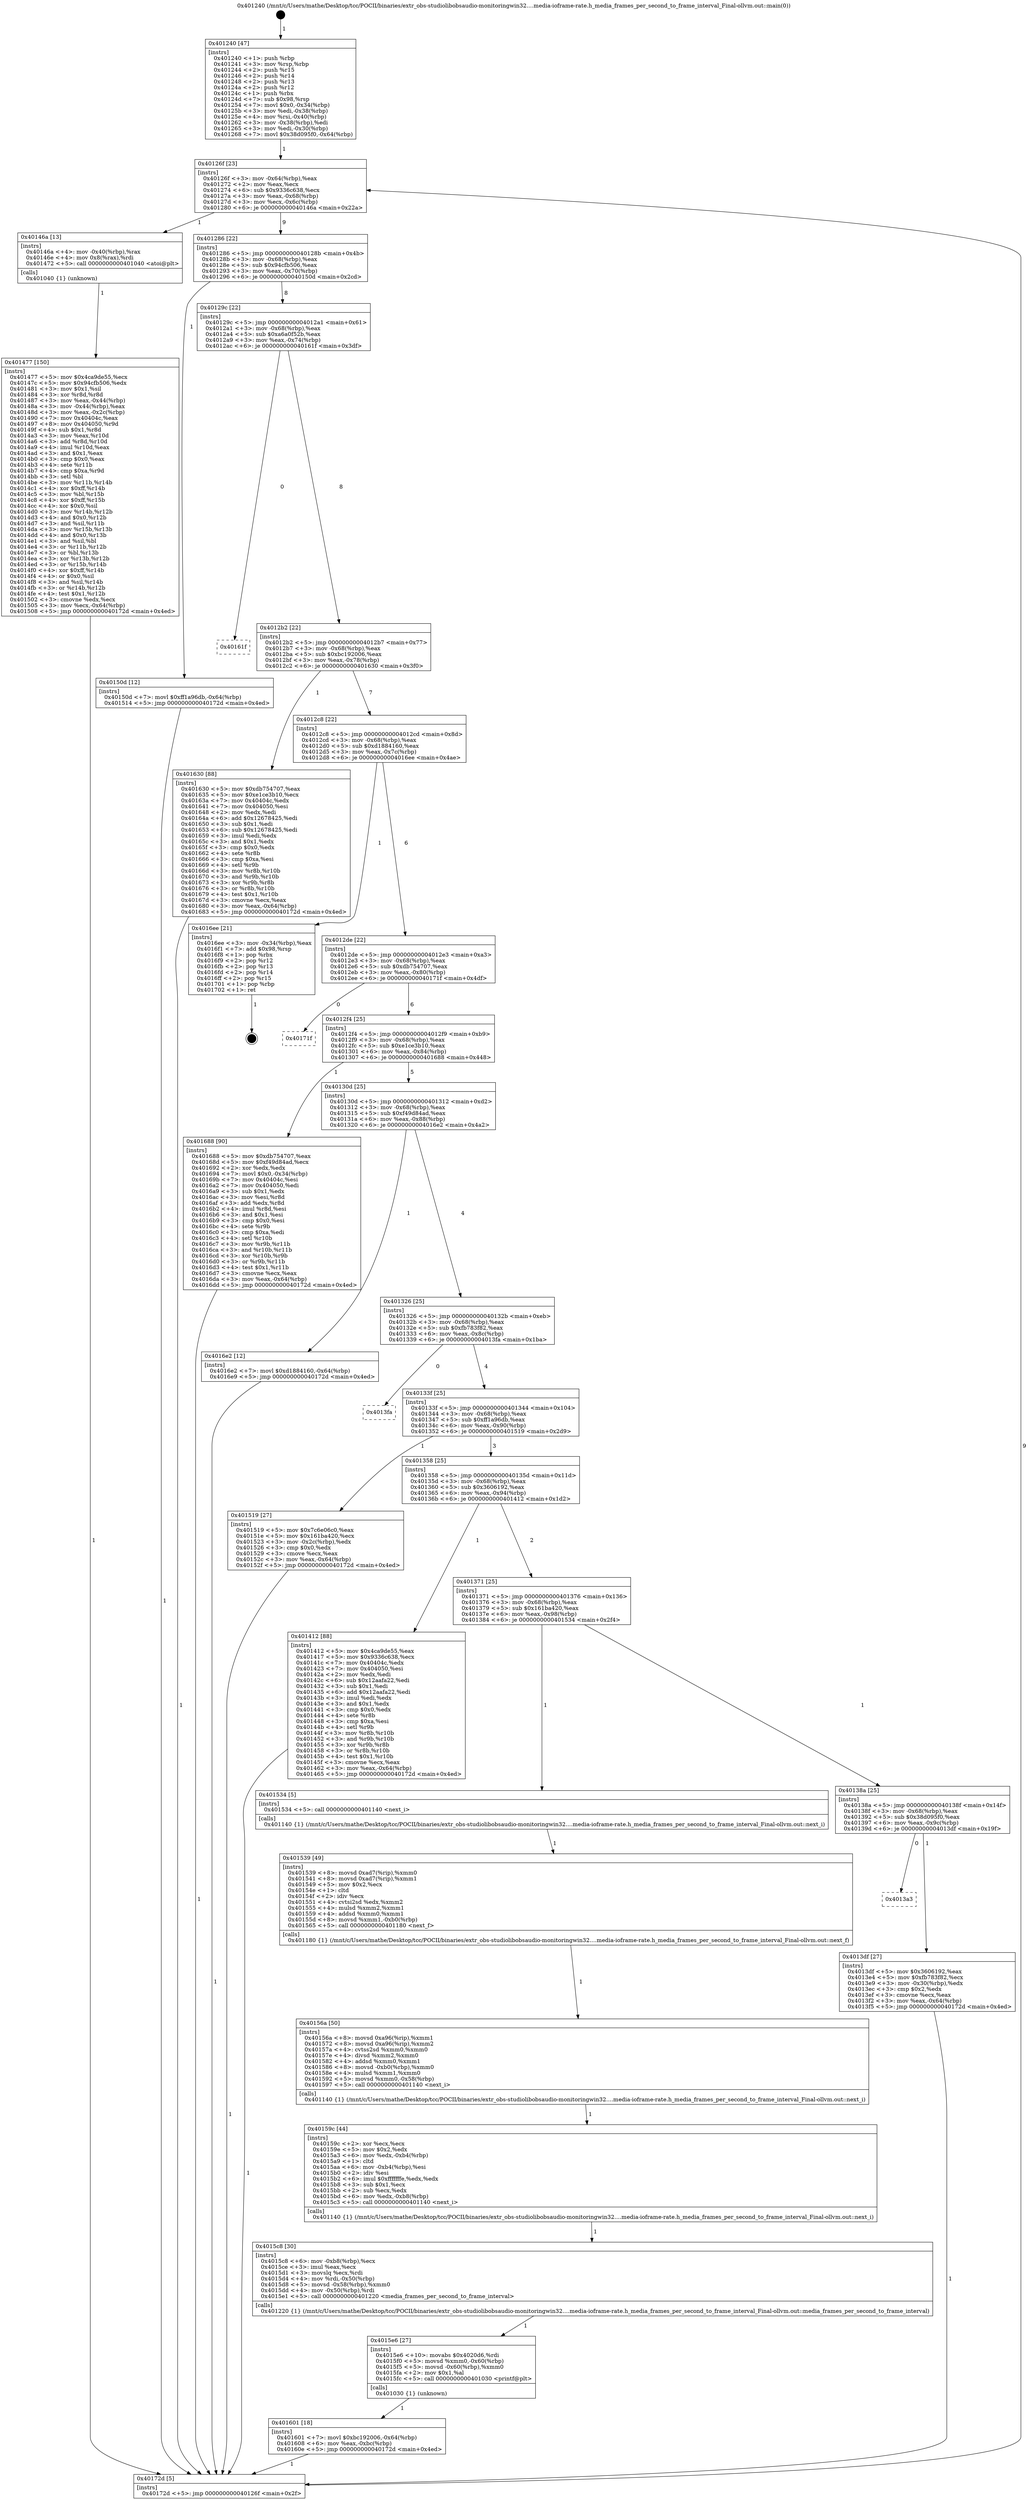 digraph "0x401240" {
  label = "0x401240 (/mnt/c/Users/mathe/Desktop/tcc/POCII/binaries/extr_obs-studiolibobsaudio-monitoringwin32....media-ioframe-rate.h_media_frames_per_second_to_frame_interval_Final-ollvm.out::main(0))"
  labelloc = "t"
  node[shape=record]

  Entry [label="",width=0.3,height=0.3,shape=circle,fillcolor=black,style=filled]
  "0x40126f" [label="{
     0x40126f [23]\l
     | [instrs]\l
     &nbsp;&nbsp;0x40126f \<+3\>: mov -0x64(%rbp),%eax\l
     &nbsp;&nbsp;0x401272 \<+2\>: mov %eax,%ecx\l
     &nbsp;&nbsp;0x401274 \<+6\>: sub $0x9336c638,%ecx\l
     &nbsp;&nbsp;0x40127a \<+3\>: mov %eax,-0x68(%rbp)\l
     &nbsp;&nbsp;0x40127d \<+3\>: mov %ecx,-0x6c(%rbp)\l
     &nbsp;&nbsp;0x401280 \<+6\>: je 000000000040146a \<main+0x22a\>\l
  }"]
  "0x40146a" [label="{
     0x40146a [13]\l
     | [instrs]\l
     &nbsp;&nbsp;0x40146a \<+4\>: mov -0x40(%rbp),%rax\l
     &nbsp;&nbsp;0x40146e \<+4\>: mov 0x8(%rax),%rdi\l
     &nbsp;&nbsp;0x401472 \<+5\>: call 0000000000401040 \<atoi@plt\>\l
     | [calls]\l
     &nbsp;&nbsp;0x401040 \{1\} (unknown)\l
  }"]
  "0x401286" [label="{
     0x401286 [22]\l
     | [instrs]\l
     &nbsp;&nbsp;0x401286 \<+5\>: jmp 000000000040128b \<main+0x4b\>\l
     &nbsp;&nbsp;0x40128b \<+3\>: mov -0x68(%rbp),%eax\l
     &nbsp;&nbsp;0x40128e \<+5\>: sub $0x94cfb506,%eax\l
     &nbsp;&nbsp;0x401293 \<+3\>: mov %eax,-0x70(%rbp)\l
     &nbsp;&nbsp;0x401296 \<+6\>: je 000000000040150d \<main+0x2cd\>\l
  }"]
  Exit [label="",width=0.3,height=0.3,shape=circle,fillcolor=black,style=filled,peripheries=2]
  "0x40150d" [label="{
     0x40150d [12]\l
     | [instrs]\l
     &nbsp;&nbsp;0x40150d \<+7\>: movl $0xff1a96db,-0x64(%rbp)\l
     &nbsp;&nbsp;0x401514 \<+5\>: jmp 000000000040172d \<main+0x4ed\>\l
  }"]
  "0x40129c" [label="{
     0x40129c [22]\l
     | [instrs]\l
     &nbsp;&nbsp;0x40129c \<+5\>: jmp 00000000004012a1 \<main+0x61\>\l
     &nbsp;&nbsp;0x4012a1 \<+3\>: mov -0x68(%rbp),%eax\l
     &nbsp;&nbsp;0x4012a4 \<+5\>: sub $0xa6a0f52b,%eax\l
     &nbsp;&nbsp;0x4012a9 \<+3\>: mov %eax,-0x74(%rbp)\l
     &nbsp;&nbsp;0x4012ac \<+6\>: je 000000000040161f \<main+0x3df\>\l
  }"]
  "0x401601" [label="{
     0x401601 [18]\l
     | [instrs]\l
     &nbsp;&nbsp;0x401601 \<+7\>: movl $0xbc192006,-0x64(%rbp)\l
     &nbsp;&nbsp;0x401608 \<+6\>: mov %eax,-0xbc(%rbp)\l
     &nbsp;&nbsp;0x40160e \<+5\>: jmp 000000000040172d \<main+0x4ed\>\l
  }"]
  "0x40161f" [label="{
     0x40161f\l
  }", style=dashed]
  "0x4012b2" [label="{
     0x4012b2 [22]\l
     | [instrs]\l
     &nbsp;&nbsp;0x4012b2 \<+5\>: jmp 00000000004012b7 \<main+0x77\>\l
     &nbsp;&nbsp;0x4012b7 \<+3\>: mov -0x68(%rbp),%eax\l
     &nbsp;&nbsp;0x4012ba \<+5\>: sub $0xbc192006,%eax\l
     &nbsp;&nbsp;0x4012bf \<+3\>: mov %eax,-0x78(%rbp)\l
     &nbsp;&nbsp;0x4012c2 \<+6\>: je 0000000000401630 \<main+0x3f0\>\l
  }"]
  "0x4015e6" [label="{
     0x4015e6 [27]\l
     | [instrs]\l
     &nbsp;&nbsp;0x4015e6 \<+10\>: movabs $0x4020d6,%rdi\l
     &nbsp;&nbsp;0x4015f0 \<+5\>: movsd %xmm0,-0x60(%rbp)\l
     &nbsp;&nbsp;0x4015f5 \<+5\>: movsd -0x60(%rbp),%xmm0\l
     &nbsp;&nbsp;0x4015fa \<+2\>: mov $0x1,%al\l
     &nbsp;&nbsp;0x4015fc \<+5\>: call 0000000000401030 \<printf@plt\>\l
     | [calls]\l
     &nbsp;&nbsp;0x401030 \{1\} (unknown)\l
  }"]
  "0x401630" [label="{
     0x401630 [88]\l
     | [instrs]\l
     &nbsp;&nbsp;0x401630 \<+5\>: mov $0xdb754707,%eax\l
     &nbsp;&nbsp;0x401635 \<+5\>: mov $0xe1ce3b10,%ecx\l
     &nbsp;&nbsp;0x40163a \<+7\>: mov 0x40404c,%edx\l
     &nbsp;&nbsp;0x401641 \<+7\>: mov 0x404050,%esi\l
     &nbsp;&nbsp;0x401648 \<+2\>: mov %edx,%edi\l
     &nbsp;&nbsp;0x40164a \<+6\>: add $0x12678425,%edi\l
     &nbsp;&nbsp;0x401650 \<+3\>: sub $0x1,%edi\l
     &nbsp;&nbsp;0x401653 \<+6\>: sub $0x12678425,%edi\l
     &nbsp;&nbsp;0x401659 \<+3\>: imul %edi,%edx\l
     &nbsp;&nbsp;0x40165c \<+3\>: and $0x1,%edx\l
     &nbsp;&nbsp;0x40165f \<+3\>: cmp $0x0,%edx\l
     &nbsp;&nbsp;0x401662 \<+4\>: sete %r8b\l
     &nbsp;&nbsp;0x401666 \<+3\>: cmp $0xa,%esi\l
     &nbsp;&nbsp;0x401669 \<+4\>: setl %r9b\l
     &nbsp;&nbsp;0x40166d \<+3\>: mov %r8b,%r10b\l
     &nbsp;&nbsp;0x401670 \<+3\>: and %r9b,%r10b\l
     &nbsp;&nbsp;0x401673 \<+3\>: xor %r9b,%r8b\l
     &nbsp;&nbsp;0x401676 \<+3\>: or %r8b,%r10b\l
     &nbsp;&nbsp;0x401679 \<+4\>: test $0x1,%r10b\l
     &nbsp;&nbsp;0x40167d \<+3\>: cmovne %ecx,%eax\l
     &nbsp;&nbsp;0x401680 \<+3\>: mov %eax,-0x64(%rbp)\l
     &nbsp;&nbsp;0x401683 \<+5\>: jmp 000000000040172d \<main+0x4ed\>\l
  }"]
  "0x4012c8" [label="{
     0x4012c8 [22]\l
     | [instrs]\l
     &nbsp;&nbsp;0x4012c8 \<+5\>: jmp 00000000004012cd \<main+0x8d\>\l
     &nbsp;&nbsp;0x4012cd \<+3\>: mov -0x68(%rbp),%eax\l
     &nbsp;&nbsp;0x4012d0 \<+5\>: sub $0xd1884160,%eax\l
     &nbsp;&nbsp;0x4012d5 \<+3\>: mov %eax,-0x7c(%rbp)\l
     &nbsp;&nbsp;0x4012d8 \<+6\>: je 00000000004016ee \<main+0x4ae\>\l
  }"]
  "0x4015c8" [label="{
     0x4015c8 [30]\l
     | [instrs]\l
     &nbsp;&nbsp;0x4015c8 \<+6\>: mov -0xb8(%rbp),%ecx\l
     &nbsp;&nbsp;0x4015ce \<+3\>: imul %eax,%ecx\l
     &nbsp;&nbsp;0x4015d1 \<+3\>: movslq %ecx,%rdi\l
     &nbsp;&nbsp;0x4015d4 \<+4\>: mov %rdi,-0x50(%rbp)\l
     &nbsp;&nbsp;0x4015d8 \<+5\>: movsd -0x58(%rbp),%xmm0\l
     &nbsp;&nbsp;0x4015dd \<+4\>: mov -0x50(%rbp),%rdi\l
     &nbsp;&nbsp;0x4015e1 \<+5\>: call 0000000000401220 \<media_frames_per_second_to_frame_interval\>\l
     | [calls]\l
     &nbsp;&nbsp;0x401220 \{1\} (/mnt/c/Users/mathe/Desktop/tcc/POCII/binaries/extr_obs-studiolibobsaudio-monitoringwin32....media-ioframe-rate.h_media_frames_per_second_to_frame_interval_Final-ollvm.out::media_frames_per_second_to_frame_interval)\l
  }"]
  "0x4016ee" [label="{
     0x4016ee [21]\l
     | [instrs]\l
     &nbsp;&nbsp;0x4016ee \<+3\>: mov -0x34(%rbp),%eax\l
     &nbsp;&nbsp;0x4016f1 \<+7\>: add $0x98,%rsp\l
     &nbsp;&nbsp;0x4016f8 \<+1\>: pop %rbx\l
     &nbsp;&nbsp;0x4016f9 \<+2\>: pop %r12\l
     &nbsp;&nbsp;0x4016fb \<+2\>: pop %r13\l
     &nbsp;&nbsp;0x4016fd \<+2\>: pop %r14\l
     &nbsp;&nbsp;0x4016ff \<+2\>: pop %r15\l
     &nbsp;&nbsp;0x401701 \<+1\>: pop %rbp\l
     &nbsp;&nbsp;0x401702 \<+1\>: ret\l
  }"]
  "0x4012de" [label="{
     0x4012de [22]\l
     | [instrs]\l
     &nbsp;&nbsp;0x4012de \<+5\>: jmp 00000000004012e3 \<main+0xa3\>\l
     &nbsp;&nbsp;0x4012e3 \<+3\>: mov -0x68(%rbp),%eax\l
     &nbsp;&nbsp;0x4012e6 \<+5\>: sub $0xdb754707,%eax\l
     &nbsp;&nbsp;0x4012eb \<+3\>: mov %eax,-0x80(%rbp)\l
     &nbsp;&nbsp;0x4012ee \<+6\>: je 000000000040171f \<main+0x4df\>\l
  }"]
  "0x40159c" [label="{
     0x40159c [44]\l
     | [instrs]\l
     &nbsp;&nbsp;0x40159c \<+2\>: xor %ecx,%ecx\l
     &nbsp;&nbsp;0x40159e \<+5\>: mov $0x2,%edx\l
     &nbsp;&nbsp;0x4015a3 \<+6\>: mov %edx,-0xb4(%rbp)\l
     &nbsp;&nbsp;0x4015a9 \<+1\>: cltd\l
     &nbsp;&nbsp;0x4015aa \<+6\>: mov -0xb4(%rbp),%esi\l
     &nbsp;&nbsp;0x4015b0 \<+2\>: idiv %esi\l
     &nbsp;&nbsp;0x4015b2 \<+6\>: imul $0xfffffffe,%edx,%edx\l
     &nbsp;&nbsp;0x4015b8 \<+3\>: sub $0x1,%ecx\l
     &nbsp;&nbsp;0x4015bb \<+2\>: sub %ecx,%edx\l
     &nbsp;&nbsp;0x4015bd \<+6\>: mov %edx,-0xb8(%rbp)\l
     &nbsp;&nbsp;0x4015c3 \<+5\>: call 0000000000401140 \<next_i\>\l
     | [calls]\l
     &nbsp;&nbsp;0x401140 \{1\} (/mnt/c/Users/mathe/Desktop/tcc/POCII/binaries/extr_obs-studiolibobsaudio-monitoringwin32....media-ioframe-rate.h_media_frames_per_second_to_frame_interval_Final-ollvm.out::next_i)\l
  }"]
  "0x40171f" [label="{
     0x40171f\l
  }", style=dashed]
  "0x4012f4" [label="{
     0x4012f4 [25]\l
     | [instrs]\l
     &nbsp;&nbsp;0x4012f4 \<+5\>: jmp 00000000004012f9 \<main+0xb9\>\l
     &nbsp;&nbsp;0x4012f9 \<+3\>: mov -0x68(%rbp),%eax\l
     &nbsp;&nbsp;0x4012fc \<+5\>: sub $0xe1ce3b10,%eax\l
     &nbsp;&nbsp;0x401301 \<+6\>: mov %eax,-0x84(%rbp)\l
     &nbsp;&nbsp;0x401307 \<+6\>: je 0000000000401688 \<main+0x448\>\l
  }"]
  "0x40156a" [label="{
     0x40156a [50]\l
     | [instrs]\l
     &nbsp;&nbsp;0x40156a \<+8\>: movsd 0xa96(%rip),%xmm1\l
     &nbsp;&nbsp;0x401572 \<+8\>: movsd 0xa96(%rip),%xmm2\l
     &nbsp;&nbsp;0x40157a \<+4\>: cvtss2sd %xmm0,%xmm0\l
     &nbsp;&nbsp;0x40157e \<+4\>: divsd %xmm2,%xmm0\l
     &nbsp;&nbsp;0x401582 \<+4\>: addsd %xmm0,%xmm1\l
     &nbsp;&nbsp;0x401586 \<+8\>: movsd -0xb0(%rbp),%xmm0\l
     &nbsp;&nbsp;0x40158e \<+4\>: mulsd %xmm1,%xmm0\l
     &nbsp;&nbsp;0x401592 \<+5\>: movsd %xmm0,-0x58(%rbp)\l
     &nbsp;&nbsp;0x401597 \<+5\>: call 0000000000401140 \<next_i\>\l
     | [calls]\l
     &nbsp;&nbsp;0x401140 \{1\} (/mnt/c/Users/mathe/Desktop/tcc/POCII/binaries/extr_obs-studiolibobsaudio-monitoringwin32....media-ioframe-rate.h_media_frames_per_second_to_frame_interval_Final-ollvm.out::next_i)\l
  }"]
  "0x401688" [label="{
     0x401688 [90]\l
     | [instrs]\l
     &nbsp;&nbsp;0x401688 \<+5\>: mov $0xdb754707,%eax\l
     &nbsp;&nbsp;0x40168d \<+5\>: mov $0xf49d84ad,%ecx\l
     &nbsp;&nbsp;0x401692 \<+2\>: xor %edx,%edx\l
     &nbsp;&nbsp;0x401694 \<+7\>: movl $0x0,-0x34(%rbp)\l
     &nbsp;&nbsp;0x40169b \<+7\>: mov 0x40404c,%esi\l
     &nbsp;&nbsp;0x4016a2 \<+7\>: mov 0x404050,%edi\l
     &nbsp;&nbsp;0x4016a9 \<+3\>: sub $0x1,%edx\l
     &nbsp;&nbsp;0x4016ac \<+3\>: mov %esi,%r8d\l
     &nbsp;&nbsp;0x4016af \<+3\>: add %edx,%r8d\l
     &nbsp;&nbsp;0x4016b2 \<+4\>: imul %r8d,%esi\l
     &nbsp;&nbsp;0x4016b6 \<+3\>: and $0x1,%esi\l
     &nbsp;&nbsp;0x4016b9 \<+3\>: cmp $0x0,%esi\l
     &nbsp;&nbsp;0x4016bc \<+4\>: sete %r9b\l
     &nbsp;&nbsp;0x4016c0 \<+3\>: cmp $0xa,%edi\l
     &nbsp;&nbsp;0x4016c3 \<+4\>: setl %r10b\l
     &nbsp;&nbsp;0x4016c7 \<+3\>: mov %r9b,%r11b\l
     &nbsp;&nbsp;0x4016ca \<+3\>: and %r10b,%r11b\l
     &nbsp;&nbsp;0x4016cd \<+3\>: xor %r10b,%r9b\l
     &nbsp;&nbsp;0x4016d0 \<+3\>: or %r9b,%r11b\l
     &nbsp;&nbsp;0x4016d3 \<+4\>: test $0x1,%r11b\l
     &nbsp;&nbsp;0x4016d7 \<+3\>: cmovne %ecx,%eax\l
     &nbsp;&nbsp;0x4016da \<+3\>: mov %eax,-0x64(%rbp)\l
     &nbsp;&nbsp;0x4016dd \<+5\>: jmp 000000000040172d \<main+0x4ed\>\l
  }"]
  "0x40130d" [label="{
     0x40130d [25]\l
     | [instrs]\l
     &nbsp;&nbsp;0x40130d \<+5\>: jmp 0000000000401312 \<main+0xd2\>\l
     &nbsp;&nbsp;0x401312 \<+3\>: mov -0x68(%rbp),%eax\l
     &nbsp;&nbsp;0x401315 \<+5\>: sub $0xf49d84ad,%eax\l
     &nbsp;&nbsp;0x40131a \<+6\>: mov %eax,-0x88(%rbp)\l
     &nbsp;&nbsp;0x401320 \<+6\>: je 00000000004016e2 \<main+0x4a2\>\l
  }"]
  "0x401539" [label="{
     0x401539 [49]\l
     | [instrs]\l
     &nbsp;&nbsp;0x401539 \<+8\>: movsd 0xad7(%rip),%xmm0\l
     &nbsp;&nbsp;0x401541 \<+8\>: movsd 0xad7(%rip),%xmm1\l
     &nbsp;&nbsp;0x401549 \<+5\>: mov $0x2,%ecx\l
     &nbsp;&nbsp;0x40154e \<+1\>: cltd\l
     &nbsp;&nbsp;0x40154f \<+2\>: idiv %ecx\l
     &nbsp;&nbsp;0x401551 \<+4\>: cvtsi2sd %edx,%xmm2\l
     &nbsp;&nbsp;0x401555 \<+4\>: mulsd %xmm2,%xmm1\l
     &nbsp;&nbsp;0x401559 \<+4\>: addsd %xmm0,%xmm1\l
     &nbsp;&nbsp;0x40155d \<+8\>: movsd %xmm1,-0xb0(%rbp)\l
     &nbsp;&nbsp;0x401565 \<+5\>: call 0000000000401180 \<next_f\>\l
     | [calls]\l
     &nbsp;&nbsp;0x401180 \{1\} (/mnt/c/Users/mathe/Desktop/tcc/POCII/binaries/extr_obs-studiolibobsaudio-monitoringwin32....media-ioframe-rate.h_media_frames_per_second_to_frame_interval_Final-ollvm.out::next_f)\l
  }"]
  "0x4016e2" [label="{
     0x4016e2 [12]\l
     | [instrs]\l
     &nbsp;&nbsp;0x4016e2 \<+7\>: movl $0xd1884160,-0x64(%rbp)\l
     &nbsp;&nbsp;0x4016e9 \<+5\>: jmp 000000000040172d \<main+0x4ed\>\l
  }"]
  "0x401326" [label="{
     0x401326 [25]\l
     | [instrs]\l
     &nbsp;&nbsp;0x401326 \<+5\>: jmp 000000000040132b \<main+0xeb\>\l
     &nbsp;&nbsp;0x40132b \<+3\>: mov -0x68(%rbp),%eax\l
     &nbsp;&nbsp;0x40132e \<+5\>: sub $0xfb783f82,%eax\l
     &nbsp;&nbsp;0x401333 \<+6\>: mov %eax,-0x8c(%rbp)\l
     &nbsp;&nbsp;0x401339 \<+6\>: je 00000000004013fa \<main+0x1ba\>\l
  }"]
  "0x401477" [label="{
     0x401477 [150]\l
     | [instrs]\l
     &nbsp;&nbsp;0x401477 \<+5\>: mov $0x4ca9de55,%ecx\l
     &nbsp;&nbsp;0x40147c \<+5\>: mov $0x94cfb506,%edx\l
     &nbsp;&nbsp;0x401481 \<+3\>: mov $0x1,%sil\l
     &nbsp;&nbsp;0x401484 \<+3\>: xor %r8d,%r8d\l
     &nbsp;&nbsp;0x401487 \<+3\>: mov %eax,-0x44(%rbp)\l
     &nbsp;&nbsp;0x40148a \<+3\>: mov -0x44(%rbp),%eax\l
     &nbsp;&nbsp;0x40148d \<+3\>: mov %eax,-0x2c(%rbp)\l
     &nbsp;&nbsp;0x401490 \<+7\>: mov 0x40404c,%eax\l
     &nbsp;&nbsp;0x401497 \<+8\>: mov 0x404050,%r9d\l
     &nbsp;&nbsp;0x40149f \<+4\>: sub $0x1,%r8d\l
     &nbsp;&nbsp;0x4014a3 \<+3\>: mov %eax,%r10d\l
     &nbsp;&nbsp;0x4014a6 \<+3\>: add %r8d,%r10d\l
     &nbsp;&nbsp;0x4014a9 \<+4\>: imul %r10d,%eax\l
     &nbsp;&nbsp;0x4014ad \<+3\>: and $0x1,%eax\l
     &nbsp;&nbsp;0x4014b0 \<+3\>: cmp $0x0,%eax\l
     &nbsp;&nbsp;0x4014b3 \<+4\>: sete %r11b\l
     &nbsp;&nbsp;0x4014b7 \<+4\>: cmp $0xa,%r9d\l
     &nbsp;&nbsp;0x4014bb \<+3\>: setl %bl\l
     &nbsp;&nbsp;0x4014be \<+3\>: mov %r11b,%r14b\l
     &nbsp;&nbsp;0x4014c1 \<+4\>: xor $0xff,%r14b\l
     &nbsp;&nbsp;0x4014c5 \<+3\>: mov %bl,%r15b\l
     &nbsp;&nbsp;0x4014c8 \<+4\>: xor $0xff,%r15b\l
     &nbsp;&nbsp;0x4014cc \<+4\>: xor $0x0,%sil\l
     &nbsp;&nbsp;0x4014d0 \<+3\>: mov %r14b,%r12b\l
     &nbsp;&nbsp;0x4014d3 \<+4\>: and $0x0,%r12b\l
     &nbsp;&nbsp;0x4014d7 \<+3\>: and %sil,%r11b\l
     &nbsp;&nbsp;0x4014da \<+3\>: mov %r15b,%r13b\l
     &nbsp;&nbsp;0x4014dd \<+4\>: and $0x0,%r13b\l
     &nbsp;&nbsp;0x4014e1 \<+3\>: and %sil,%bl\l
     &nbsp;&nbsp;0x4014e4 \<+3\>: or %r11b,%r12b\l
     &nbsp;&nbsp;0x4014e7 \<+3\>: or %bl,%r13b\l
     &nbsp;&nbsp;0x4014ea \<+3\>: xor %r13b,%r12b\l
     &nbsp;&nbsp;0x4014ed \<+3\>: or %r15b,%r14b\l
     &nbsp;&nbsp;0x4014f0 \<+4\>: xor $0xff,%r14b\l
     &nbsp;&nbsp;0x4014f4 \<+4\>: or $0x0,%sil\l
     &nbsp;&nbsp;0x4014f8 \<+3\>: and %sil,%r14b\l
     &nbsp;&nbsp;0x4014fb \<+3\>: or %r14b,%r12b\l
     &nbsp;&nbsp;0x4014fe \<+4\>: test $0x1,%r12b\l
     &nbsp;&nbsp;0x401502 \<+3\>: cmovne %edx,%ecx\l
     &nbsp;&nbsp;0x401505 \<+3\>: mov %ecx,-0x64(%rbp)\l
     &nbsp;&nbsp;0x401508 \<+5\>: jmp 000000000040172d \<main+0x4ed\>\l
  }"]
  "0x4013fa" [label="{
     0x4013fa\l
  }", style=dashed]
  "0x40133f" [label="{
     0x40133f [25]\l
     | [instrs]\l
     &nbsp;&nbsp;0x40133f \<+5\>: jmp 0000000000401344 \<main+0x104\>\l
     &nbsp;&nbsp;0x401344 \<+3\>: mov -0x68(%rbp),%eax\l
     &nbsp;&nbsp;0x401347 \<+5\>: sub $0xff1a96db,%eax\l
     &nbsp;&nbsp;0x40134c \<+6\>: mov %eax,-0x90(%rbp)\l
     &nbsp;&nbsp;0x401352 \<+6\>: je 0000000000401519 \<main+0x2d9\>\l
  }"]
  "0x401240" [label="{
     0x401240 [47]\l
     | [instrs]\l
     &nbsp;&nbsp;0x401240 \<+1\>: push %rbp\l
     &nbsp;&nbsp;0x401241 \<+3\>: mov %rsp,%rbp\l
     &nbsp;&nbsp;0x401244 \<+2\>: push %r15\l
     &nbsp;&nbsp;0x401246 \<+2\>: push %r14\l
     &nbsp;&nbsp;0x401248 \<+2\>: push %r13\l
     &nbsp;&nbsp;0x40124a \<+2\>: push %r12\l
     &nbsp;&nbsp;0x40124c \<+1\>: push %rbx\l
     &nbsp;&nbsp;0x40124d \<+7\>: sub $0x98,%rsp\l
     &nbsp;&nbsp;0x401254 \<+7\>: movl $0x0,-0x34(%rbp)\l
     &nbsp;&nbsp;0x40125b \<+3\>: mov %edi,-0x38(%rbp)\l
     &nbsp;&nbsp;0x40125e \<+4\>: mov %rsi,-0x40(%rbp)\l
     &nbsp;&nbsp;0x401262 \<+3\>: mov -0x38(%rbp),%edi\l
     &nbsp;&nbsp;0x401265 \<+3\>: mov %edi,-0x30(%rbp)\l
     &nbsp;&nbsp;0x401268 \<+7\>: movl $0x38d095f0,-0x64(%rbp)\l
  }"]
  "0x401519" [label="{
     0x401519 [27]\l
     | [instrs]\l
     &nbsp;&nbsp;0x401519 \<+5\>: mov $0x7c6e06c0,%eax\l
     &nbsp;&nbsp;0x40151e \<+5\>: mov $0x161ba420,%ecx\l
     &nbsp;&nbsp;0x401523 \<+3\>: mov -0x2c(%rbp),%edx\l
     &nbsp;&nbsp;0x401526 \<+3\>: cmp $0x0,%edx\l
     &nbsp;&nbsp;0x401529 \<+3\>: cmove %ecx,%eax\l
     &nbsp;&nbsp;0x40152c \<+3\>: mov %eax,-0x64(%rbp)\l
     &nbsp;&nbsp;0x40152f \<+5\>: jmp 000000000040172d \<main+0x4ed\>\l
  }"]
  "0x401358" [label="{
     0x401358 [25]\l
     | [instrs]\l
     &nbsp;&nbsp;0x401358 \<+5\>: jmp 000000000040135d \<main+0x11d\>\l
     &nbsp;&nbsp;0x40135d \<+3\>: mov -0x68(%rbp),%eax\l
     &nbsp;&nbsp;0x401360 \<+5\>: sub $0x3606192,%eax\l
     &nbsp;&nbsp;0x401365 \<+6\>: mov %eax,-0x94(%rbp)\l
     &nbsp;&nbsp;0x40136b \<+6\>: je 0000000000401412 \<main+0x1d2\>\l
  }"]
  "0x40172d" [label="{
     0x40172d [5]\l
     | [instrs]\l
     &nbsp;&nbsp;0x40172d \<+5\>: jmp 000000000040126f \<main+0x2f\>\l
  }"]
  "0x401412" [label="{
     0x401412 [88]\l
     | [instrs]\l
     &nbsp;&nbsp;0x401412 \<+5\>: mov $0x4ca9de55,%eax\l
     &nbsp;&nbsp;0x401417 \<+5\>: mov $0x9336c638,%ecx\l
     &nbsp;&nbsp;0x40141c \<+7\>: mov 0x40404c,%edx\l
     &nbsp;&nbsp;0x401423 \<+7\>: mov 0x404050,%esi\l
     &nbsp;&nbsp;0x40142a \<+2\>: mov %edx,%edi\l
     &nbsp;&nbsp;0x40142c \<+6\>: sub $0x12aafa22,%edi\l
     &nbsp;&nbsp;0x401432 \<+3\>: sub $0x1,%edi\l
     &nbsp;&nbsp;0x401435 \<+6\>: add $0x12aafa22,%edi\l
     &nbsp;&nbsp;0x40143b \<+3\>: imul %edi,%edx\l
     &nbsp;&nbsp;0x40143e \<+3\>: and $0x1,%edx\l
     &nbsp;&nbsp;0x401441 \<+3\>: cmp $0x0,%edx\l
     &nbsp;&nbsp;0x401444 \<+4\>: sete %r8b\l
     &nbsp;&nbsp;0x401448 \<+3\>: cmp $0xa,%esi\l
     &nbsp;&nbsp;0x40144b \<+4\>: setl %r9b\l
     &nbsp;&nbsp;0x40144f \<+3\>: mov %r8b,%r10b\l
     &nbsp;&nbsp;0x401452 \<+3\>: and %r9b,%r10b\l
     &nbsp;&nbsp;0x401455 \<+3\>: xor %r9b,%r8b\l
     &nbsp;&nbsp;0x401458 \<+3\>: or %r8b,%r10b\l
     &nbsp;&nbsp;0x40145b \<+4\>: test $0x1,%r10b\l
     &nbsp;&nbsp;0x40145f \<+3\>: cmovne %ecx,%eax\l
     &nbsp;&nbsp;0x401462 \<+3\>: mov %eax,-0x64(%rbp)\l
     &nbsp;&nbsp;0x401465 \<+5\>: jmp 000000000040172d \<main+0x4ed\>\l
  }"]
  "0x401371" [label="{
     0x401371 [25]\l
     | [instrs]\l
     &nbsp;&nbsp;0x401371 \<+5\>: jmp 0000000000401376 \<main+0x136\>\l
     &nbsp;&nbsp;0x401376 \<+3\>: mov -0x68(%rbp),%eax\l
     &nbsp;&nbsp;0x401379 \<+5\>: sub $0x161ba420,%eax\l
     &nbsp;&nbsp;0x40137e \<+6\>: mov %eax,-0x98(%rbp)\l
     &nbsp;&nbsp;0x401384 \<+6\>: je 0000000000401534 \<main+0x2f4\>\l
  }"]
  "0x4013a3" [label="{
     0x4013a3\l
  }", style=dashed]
  "0x401534" [label="{
     0x401534 [5]\l
     | [instrs]\l
     &nbsp;&nbsp;0x401534 \<+5\>: call 0000000000401140 \<next_i\>\l
     | [calls]\l
     &nbsp;&nbsp;0x401140 \{1\} (/mnt/c/Users/mathe/Desktop/tcc/POCII/binaries/extr_obs-studiolibobsaudio-monitoringwin32....media-ioframe-rate.h_media_frames_per_second_to_frame_interval_Final-ollvm.out::next_i)\l
  }"]
  "0x40138a" [label="{
     0x40138a [25]\l
     | [instrs]\l
     &nbsp;&nbsp;0x40138a \<+5\>: jmp 000000000040138f \<main+0x14f\>\l
     &nbsp;&nbsp;0x40138f \<+3\>: mov -0x68(%rbp),%eax\l
     &nbsp;&nbsp;0x401392 \<+5\>: sub $0x38d095f0,%eax\l
     &nbsp;&nbsp;0x401397 \<+6\>: mov %eax,-0x9c(%rbp)\l
     &nbsp;&nbsp;0x40139d \<+6\>: je 00000000004013df \<main+0x19f\>\l
  }"]
  "0x4013df" [label="{
     0x4013df [27]\l
     | [instrs]\l
     &nbsp;&nbsp;0x4013df \<+5\>: mov $0x3606192,%eax\l
     &nbsp;&nbsp;0x4013e4 \<+5\>: mov $0xfb783f82,%ecx\l
     &nbsp;&nbsp;0x4013e9 \<+3\>: mov -0x30(%rbp),%edx\l
     &nbsp;&nbsp;0x4013ec \<+3\>: cmp $0x2,%edx\l
     &nbsp;&nbsp;0x4013ef \<+3\>: cmovne %ecx,%eax\l
     &nbsp;&nbsp;0x4013f2 \<+3\>: mov %eax,-0x64(%rbp)\l
     &nbsp;&nbsp;0x4013f5 \<+5\>: jmp 000000000040172d \<main+0x4ed\>\l
  }"]
  Entry -> "0x401240" [label=" 1"]
  "0x40126f" -> "0x40146a" [label=" 1"]
  "0x40126f" -> "0x401286" [label=" 9"]
  "0x4016ee" -> Exit [label=" 1"]
  "0x401286" -> "0x40150d" [label=" 1"]
  "0x401286" -> "0x40129c" [label=" 8"]
  "0x4016e2" -> "0x40172d" [label=" 1"]
  "0x40129c" -> "0x40161f" [label=" 0"]
  "0x40129c" -> "0x4012b2" [label=" 8"]
  "0x401688" -> "0x40172d" [label=" 1"]
  "0x4012b2" -> "0x401630" [label=" 1"]
  "0x4012b2" -> "0x4012c8" [label=" 7"]
  "0x401630" -> "0x40172d" [label=" 1"]
  "0x4012c8" -> "0x4016ee" [label=" 1"]
  "0x4012c8" -> "0x4012de" [label=" 6"]
  "0x401601" -> "0x40172d" [label=" 1"]
  "0x4012de" -> "0x40171f" [label=" 0"]
  "0x4012de" -> "0x4012f4" [label=" 6"]
  "0x4015e6" -> "0x401601" [label=" 1"]
  "0x4012f4" -> "0x401688" [label=" 1"]
  "0x4012f4" -> "0x40130d" [label=" 5"]
  "0x4015c8" -> "0x4015e6" [label=" 1"]
  "0x40130d" -> "0x4016e2" [label=" 1"]
  "0x40130d" -> "0x401326" [label=" 4"]
  "0x40159c" -> "0x4015c8" [label=" 1"]
  "0x401326" -> "0x4013fa" [label=" 0"]
  "0x401326" -> "0x40133f" [label=" 4"]
  "0x40156a" -> "0x40159c" [label=" 1"]
  "0x40133f" -> "0x401519" [label=" 1"]
  "0x40133f" -> "0x401358" [label=" 3"]
  "0x401539" -> "0x40156a" [label=" 1"]
  "0x401358" -> "0x401412" [label=" 1"]
  "0x401358" -> "0x401371" [label=" 2"]
  "0x401534" -> "0x401539" [label=" 1"]
  "0x401371" -> "0x401534" [label=" 1"]
  "0x401371" -> "0x40138a" [label=" 1"]
  "0x401519" -> "0x40172d" [label=" 1"]
  "0x40138a" -> "0x4013df" [label=" 1"]
  "0x40138a" -> "0x4013a3" [label=" 0"]
  "0x4013df" -> "0x40172d" [label=" 1"]
  "0x401240" -> "0x40126f" [label=" 1"]
  "0x40172d" -> "0x40126f" [label=" 9"]
  "0x401412" -> "0x40172d" [label=" 1"]
  "0x40146a" -> "0x401477" [label=" 1"]
  "0x401477" -> "0x40172d" [label=" 1"]
  "0x40150d" -> "0x40172d" [label=" 1"]
}
